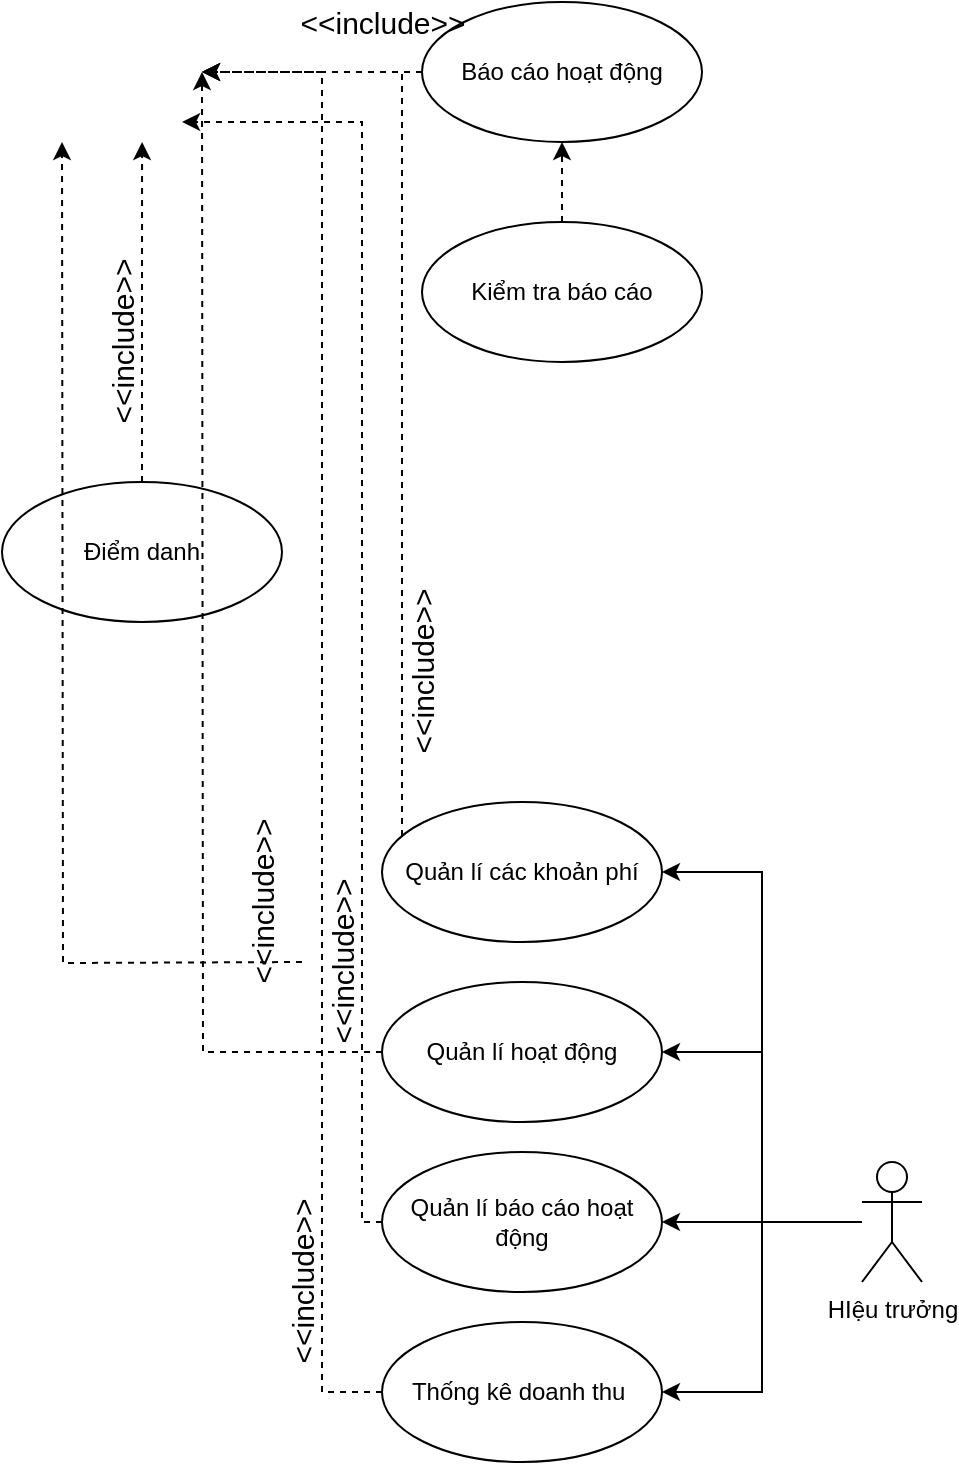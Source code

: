 <mxfile version="14.0.4" type="device" pages="2"><diagram id="Wg7Xn-HDVWba9WBaq-tb" name="Page-1"><mxGraphModel dx="1038" dy="548" grid="1" gridSize="10" guides="1" tooltips="1" connect="1" arrows="1" fold="1" page="1" pageScale="1" pageWidth="827" pageHeight="1169" math="0" shadow="0"><root><mxCell id="0"/><mxCell id="1" parent="0"/><mxCell id="fpGJRBoU9xDduc4ryGHw-1" style="edgeStyle=orthogonalEdgeStyle;rounded=0;orthogonalLoop=1;jettySize=auto;html=1;entryX=0.786;entryY=1;entryDx=0;entryDy=0;entryPerimeter=0;dashed=1;fontSize=15;" edge="1" parent="1" source="fpGJRBoU9xDduc4ryGHw-2"><mxGeometry relative="1" as="geometry"><mxPoint x="530.04" y="440" as="targetPoint"/></mxGeometry></mxCell><mxCell id="fpGJRBoU9xDduc4ryGHw-2" value="Điểm danh" style="ellipse;whiteSpace=wrap;html=1;" vertex="1" parent="1"><mxGeometry x="460" y="610" width="140" height="70" as="geometry"/></mxCell><mxCell id="fpGJRBoU9xDduc4ryGHw-3" style="edgeStyle=orthogonalEdgeStyle;rounded=0;orthogonalLoop=1;jettySize=auto;html=1;dashed=1;fontSize=15;" edge="1" parent="1" source="fpGJRBoU9xDduc4ryGHw-4"><mxGeometry relative="1" as="geometry"><mxPoint x="560" y="405" as="targetPoint"/></mxGeometry></mxCell><mxCell id="fpGJRBoU9xDduc4ryGHw-4" value="Báo cáo hoạt động" style="ellipse;whiteSpace=wrap;html=1;" vertex="1" parent="1"><mxGeometry x="670" y="370" width="140" height="70" as="geometry"/></mxCell><mxCell id="fpGJRBoU9xDduc4ryGHw-5" style="edgeStyle=orthogonalEdgeStyle;rounded=0;orthogonalLoop=1;jettySize=auto;html=1;entryX=0.5;entryY=1;entryDx=0;entryDy=0;dashed=1;fontSize=15;" edge="1" parent="1" source="fpGJRBoU9xDduc4ryGHw-6" target="fpGJRBoU9xDduc4ryGHw-4"><mxGeometry relative="1" as="geometry"/></mxCell><mxCell id="fpGJRBoU9xDduc4ryGHw-6" value="Kiểm tra báo cáo" style="ellipse;whiteSpace=wrap;html=1;" vertex="1" parent="1"><mxGeometry x="670" y="480" width="140" height="70" as="geometry"/></mxCell><mxCell id="fpGJRBoU9xDduc4ryGHw-7" value="&amp;lt;&amp;lt;include&amp;gt;&amp;gt;" style="text;html=1;align=center;verticalAlign=middle;resizable=0;points=[];autosize=1;fontSize=15;rotation=270;" vertex="1" parent="1"><mxGeometry x="470" y="530" width="100" height="20" as="geometry"/></mxCell><mxCell id="fpGJRBoU9xDduc4ryGHw-8" value="&amp;lt;&amp;lt;include&amp;gt;&amp;gt;" style="text;html=1;align=center;verticalAlign=middle;resizable=0;points=[];autosize=1;fontSize=15;rounded=0;" vertex="1" parent="1"><mxGeometry x="600" y="370" width="100" height="20" as="geometry"/></mxCell><mxCell id="fpGJRBoU9xDduc4ryGHw-9" style="edgeStyle=orthogonalEdgeStyle;rounded=0;orthogonalLoop=1;jettySize=auto;html=1;entryX=1;entryY=0.5;entryDx=0;entryDy=0;fontSize=13;" edge="1" parent="1" source="fpGJRBoU9xDduc4ryGHw-13" target="fpGJRBoU9xDduc4ryGHw-15"><mxGeometry relative="1" as="geometry"/></mxCell><mxCell id="fpGJRBoU9xDduc4ryGHw-10" style="edgeStyle=orthogonalEdgeStyle;rounded=0;orthogonalLoop=1;jettySize=auto;html=1;fontSize=13;" edge="1" parent="1" source="fpGJRBoU9xDduc4ryGHw-13" target="fpGJRBoU9xDduc4ryGHw-17"><mxGeometry relative="1" as="geometry"/></mxCell><mxCell id="fpGJRBoU9xDduc4ryGHw-11" style="edgeStyle=orthogonalEdgeStyle;rounded=0;orthogonalLoop=1;jettySize=auto;html=1;entryX=1;entryY=0.5;entryDx=0;entryDy=0;fontSize=13;" edge="1" parent="1" source="fpGJRBoU9xDduc4ryGHw-13" target="fpGJRBoU9xDduc4ryGHw-20"><mxGeometry relative="1" as="geometry"/></mxCell><mxCell id="fpGJRBoU9xDduc4ryGHw-12" style="edgeStyle=orthogonalEdgeStyle;rounded=0;orthogonalLoop=1;jettySize=auto;html=1;entryX=1;entryY=0.5;entryDx=0;entryDy=0;fontSize=13;" edge="1" parent="1" source="fpGJRBoU9xDduc4ryGHw-13" target="fpGJRBoU9xDduc4ryGHw-24"><mxGeometry relative="1" as="geometry"/></mxCell><mxCell id="fpGJRBoU9xDduc4ryGHw-13" value="HIệu trưởng" style="shape=umlActor;verticalLabelPosition=bottom;verticalAlign=top;html=1;outlineConnect=0;" vertex="1" parent="1"><mxGeometry x="890" y="950" width="30" height="60" as="geometry"/></mxCell><mxCell id="fpGJRBoU9xDduc4ryGHw-14" style="edgeStyle=orthogonalEdgeStyle;rounded=0;orthogonalLoop=1;jettySize=auto;html=1;entryX=1;entryY=0.5;entryDx=0;entryDy=0;fontSize=13;dashed=1;" edge="1" parent="1" source="fpGJRBoU9xDduc4ryGHw-15"><mxGeometry relative="1" as="geometry"><mxPoint x="560" y="405" as="targetPoint"/></mxGeometry></mxCell><mxCell id="fpGJRBoU9xDduc4ryGHw-15" value="Quản lí hoạt động" style="ellipse;whiteSpace=wrap;html=1;" vertex="1" parent="1"><mxGeometry x="650" y="860" width="140" height="70" as="geometry"/></mxCell><mxCell id="fpGJRBoU9xDduc4ryGHw-16" style="edgeStyle=orthogonalEdgeStyle;rounded=0;orthogonalLoop=1;jettySize=auto;html=1;entryX=0.929;entryY=0.857;entryDx=0;entryDy=0;entryPerimeter=0;fontSize=13;dashed=1;" edge="1" parent="1" source="fpGJRBoU9xDduc4ryGHw-17"><mxGeometry relative="1" as="geometry"><mxPoint x="550.06" y="429.99" as="targetPoint"/><Array as="points"><mxPoint x="640" y="980"/><mxPoint x="640" y="430"/></Array></mxGeometry></mxCell><mxCell id="fpGJRBoU9xDduc4ryGHw-17" value="Quản lí báo cáo hoạt động" style="ellipse;whiteSpace=wrap;html=1;" vertex="1" parent="1"><mxGeometry x="650" y="945" width="140" height="70" as="geometry"/></mxCell><mxCell id="fpGJRBoU9xDduc4ryGHw-18" style="edgeStyle=orthogonalEdgeStyle;rounded=0;orthogonalLoop=1;jettySize=auto;html=1;fontSize=13;dashed=1;" edge="1" parent="1"><mxGeometry relative="1" as="geometry"><mxPoint x="610" y="850" as="sourcePoint"/><mxPoint x="490" y="440" as="targetPoint"/><Array as="points"/></mxGeometry></mxCell><mxCell id="fpGJRBoU9xDduc4ryGHw-19" style="edgeStyle=orthogonalEdgeStyle;rounded=0;orthogonalLoop=1;jettySize=auto;html=1;dashed=1;fontSize=13;" edge="1" parent="1" source="fpGJRBoU9xDduc4ryGHw-20"><mxGeometry relative="1" as="geometry"><mxPoint x="560" y="405" as="targetPoint"/><Array as="points"><mxPoint x="620" y="1065"/><mxPoint x="620" y="405"/></Array></mxGeometry></mxCell><mxCell id="fpGJRBoU9xDduc4ryGHw-20" value="Thống kê doanh thu&amp;nbsp;" style="ellipse;whiteSpace=wrap;html=1;" vertex="1" parent="1"><mxGeometry x="650" y="1030" width="140" height="70" as="geometry"/></mxCell><mxCell id="fpGJRBoU9xDduc4ryGHw-21" value="&amp;lt;&amp;lt;include&amp;gt;&amp;gt;" style="text;html=1;align=center;verticalAlign=middle;resizable=0;points=[];autosize=1;fontSize=15;rotation=270;" vertex="1" parent="1"><mxGeometry x="560" y="1000" width="100" height="20" as="geometry"/></mxCell><mxCell id="fpGJRBoU9xDduc4ryGHw-22" value="&amp;lt;&amp;lt;include&amp;gt;&amp;gt;" style="text;html=1;align=center;verticalAlign=middle;resizable=0;points=[];autosize=1;fontSize=15;rotation=270;" vertex="1" parent="1"><mxGeometry x="540" y="810" width="100" height="20" as="geometry"/></mxCell><mxCell id="fpGJRBoU9xDduc4ryGHw-23" style="edgeStyle=orthogonalEdgeStyle;rounded=0;orthogonalLoop=1;jettySize=auto;html=1;dashed=1;fontSize=13;" edge="1" parent="1" source="fpGJRBoU9xDduc4ryGHw-24"><mxGeometry relative="1" as="geometry"><mxPoint x="560" y="405" as="targetPoint"/><Array as="points"><mxPoint x="660" y="405"/></Array></mxGeometry></mxCell><mxCell id="fpGJRBoU9xDduc4ryGHw-24" value="Quản lí các khoản phí" style="ellipse;whiteSpace=wrap;html=1;" vertex="1" parent="1"><mxGeometry x="650" y="770" width="140" height="70" as="geometry"/></mxCell><mxCell id="fpGJRBoU9xDduc4ryGHw-25" value="&amp;lt;&amp;lt;include&amp;gt;&amp;gt;" style="text;html=1;align=center;verticalAlign=middle;resizable=0;points=[];autosize=1;fontSize=15;rotation=270;" vertex="1" parent="1"><mxGeometry x="580" y="840" width="100" height="20" as="geometry"/></mxCell><mxCell id="fpGJRBoU9xDduc4ryGHw-26" value="&amp;lt;&amp;lt;include&amp;gt;&amp;gt;" style="text;html=1;align=center;verticalAlign=middle;resizable=0;points=[];autosize=1;fontSize=15;rotation=270;" vertex="1" parent="1"><mxGeometry x="620" y="695" width="100" height="20" as="geometry"/></mxCell></root></mxGraphModel></diagram><diagram id="aPNXsJtCi7euv2qcxma1" name="Page-2"><mxGraphModel dx="1038" dy="548" grid="1" gridSize="10" guides="1" tooltips="1" connect="1" arrows="1" fold="1" page="1" pageScale="1" pageWidth="827" pageHeight="1169" math="0" shadow="0"><root><mxCell id="ruWYtNhFsmGPhc8VetBp-0"/><mxCell id="ruWYtNhFsmGPhc8VetBp-1" parent="ruWYtNhFsmGPhc8VetBp-0"/></root></mxGraphModel></diagram></mxfile>